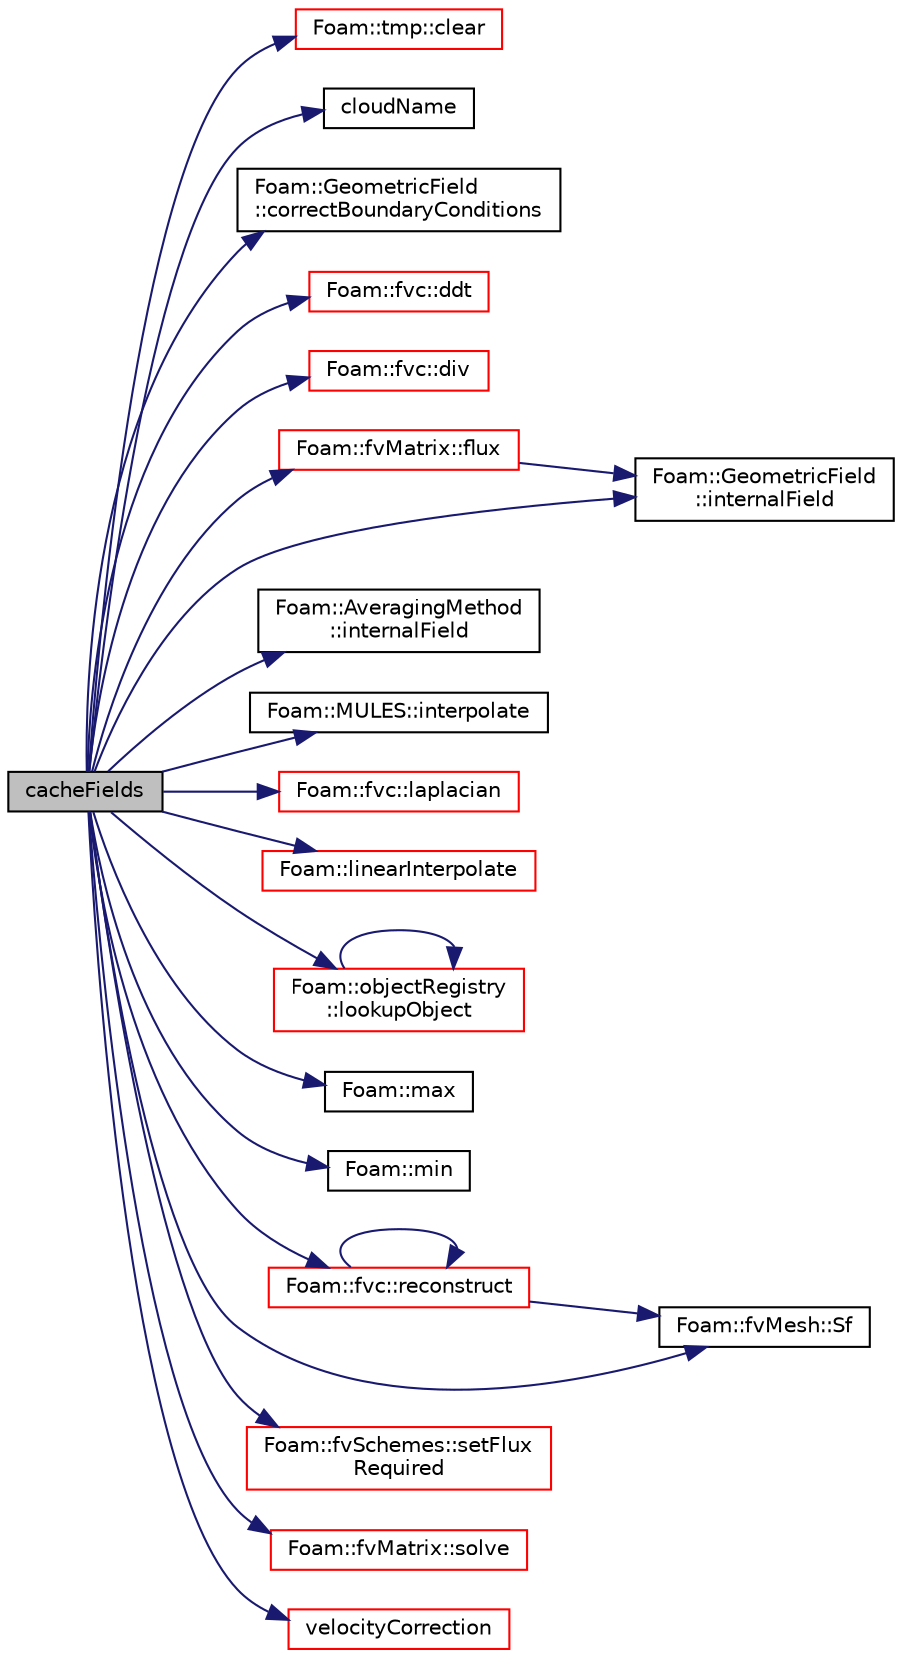digraph "cacheFields"
{
  bgcolor="transparent";
  edge [fontname="Helvetica",fontsize="10",labelfontname="Helvetica",labelfontsize="10"];
  node [fontname="Helvetica",fontsize="10",shape=record];
  rankdir="LR";
  Node1 [label="cacheFields",height=0.2,width=0.4,color="black", fillcolor="grey75", style="filled", fontcolor="black"];
  Node1 -> Node2 [color="midnightblue",fontsize="10",style="solid",fontname="Helvetica"];
  Node2 [label="Foam::tmp::clear",height=0.2,width=0.4,color="red",URL="$a02631.html#a5b0c20bea8c40bf73b3160cb1e0da350",tooltip="If object pointer points to valid object: "];
  Node1 -> Node3 [color="midnightblue",fontsize="10",style="solid",fontname="Helvetica"];
  Node3 [label="cloudName",height=0.2,width=0.4,color="black",URL="$a04440.html#ab63504c243f7c2c08b67653dca54567e"];
  Node1 -> Node4 [color="midnightblue",fontsize="10",style="solid",fontname="Helvetica"];
  Node4 [label="Foam::GeometricField\l::correctBoundaryConditions",height=0.2,width=0.4,color="black",URL="$a00923.html#acaf6878ef900e593c4b20812f1b567d6",tooltip="Correct boundary field. "];
  Node1 -> Node5 [color="midnightblue",fontsize="10",style="solid",fontname="Helvetica"];
  Node5 [label="Foam::fvc::ddt",height=0.2,width=0.4,color="red",URL="$a10792.html#a5dc871206ab86042756c8ccfdc5797ad"];
  Node1 -> Node6 [color="midnightblue",fontsize="10",style="solid",fontname="Helvetica"];
  Node6 [label="Foam::fvc::div",height=0.2,width=0.4,color="red",URL="$a10792.html#a585533948ad80abfe589d920c641f251"];
  Node1 -> Node7 [color="midnightblue",fontsize="10",style="solid",fontname="Helvetica"];
  Node7 [label="Foam::fvMatrix::flux",height=0.2,width=0.4,color="red",URL="$a00877.html#a5e4227643f4fd605147b872caf525f1f",tooltip="Return the face-flux field from the matrix. "];
  Node7 -> Node8 [color="midnightblue",fontsize="10",style="solid",fontname="Helvetica"];
  Node8 [label="Foam::GeometricField\l::internalField",height=0.2,width=0.4,color="black",URL="$a00923.html#a9536140d36d69bbac40496f6b817aa0a",tooltip="Return internal field. "];
  Node1 -> Node9 [color="midnightblue",fontsize="10",style="solid",fontname="Helvetica"];
  Node9 [label="Foam::AveragingMethod\l::internalField",height=0.2,width=0.4,color="black",URL="$a00088.html#ac864c3c5bfaeb8ef47318c72ea97d54f",tooltip="Return an internal field of the average. "];
  Node1 -> Node8 [color="midnightblue",fontsize="10",style="solid",fontname="Helvetica"];
  Node1 -> Node10 [color="midnightblue",fontsize="10",style="solid",fontname="Helvetica"];
  Node10 [label="Foam::MULES::interpolate",height=0.2,width=0.4,color="black",URL="$a10816.html#a4d62f21551985d814104861e7c1d9b4f"];
  Node1 -> Node11 [color="midnightblue",fontsize="10",style="solid",fontname="Helvetica"];
  Node11 [label="Foam::fvc::laplacian",height=0.2,width=0.4,color="red",URL="$a10792.html#ac75bff389d0405149b204b0d7ac214cd"];
  Node1 -> Node12 [color="midnightblue",fontsize="10",style="solid",fontname="Helvetica"];
  Node12 [label="Foam::linearInterpolate",height=0.2,width=0.4,color="red",URL="$a10758.html#a77094c8cc487d2a53de247336f41e78f"];
  Node1 -> Node13 [color="midnightblue",fontsize="10",style="solid",fontname="Helvetica"];
  Node13 [label="Foam::objectRegistry\l::lookupObject",height=0.2,width=0.4,color="red",URL="$a01695.html#affcae20935bdf1726ec1f822228a2330",tooltip="Lookup and return the object of the given Type. "];
  Node13 -> Node13 [color="midnightblue",fontsize="10",style="solid",fontname="Helvetica"];
  Node1 -> Node14 [color="midnightblue",fontsize="10",style="solid",fontname="Helvetica"];
  Node14 [label="Foam::max",height=0.2,width=0.4,color="black",URL="$a10758.html#ac993e906cf2774ae77e666bc24e81733"];
  Node1 -> Node15 [color="midnightblue",fontsize="10",style="solid",fontname="Helvetica"];
  Node15 [label="Foam::min",height=0.2,width=0.4,color="black",URL="$a10758.html#a253e112ad2d56d96230ff39ea7f442dc"];
  Node1 -> Node16 [color="midnightblue",fontsize="10",style="solid",fontname="Helvetica"];
  Node16 [label="Foam::fvc::reconstruct",height=0.2,width=0.4,color="red",URL="$a10792.html#ad8a6471328adb4cddcc0d4cedfa39ca2"];
  Node16 -> Node16 [color="midnightblue",fontsize="10",style="solid",fontname="Helvetica"];
  Node16 -> Node17 [color="midnightblue",fontsize="10",style="solid",fontname="Helvetica"];
  Node17 [label="Foam::fvMesh::Sf",height=0.2,width=0.4,color="black",URL="$a00878.html#af12143fbad868b6e74ca00b7e97e84d6",tooltip="Return cell face area vectors. "];
  Node1 -> Node18 [color="midnightblue",fontsize="10",style="solid",fontname="Helvetica"];
  Node18 [label="Foam::fvSchemes::setFlux\lRequired",height=0.2,width=0.4,color="red",URL="$a00892.html#a0c2148fd5ec70f3516c8758eaab2b90d"];
  Node1 -> Node17 [color="midnightblue",fontsize="10",style="solid",fontname="Helvetica"];
  Node1 -> Node19 [color="midnightblue",fontsize="10",style="solid",fontname="Helvetica"];
  Node19 [label="Foam::fvMatrix::solve",height=0.2,width=0.4,color="red",URL="$a00877.html#a0966e44d9a6bc12663a0d60e8e038307",tooltip="Solve segregated or coupled returning the solution statistics. "];
  Node1 -> Node20 [color="midnightblue",fontsize="10",style="solid",fontname="Helvetica"];
  Node20 [label="velocityCorrection",height=0.2,width=0.4,color="red",URL="$a01041.html#a6fe8daab57be811150eebf6ce02db4cb",tooltip="Calculate the velocity correction. "];
}
